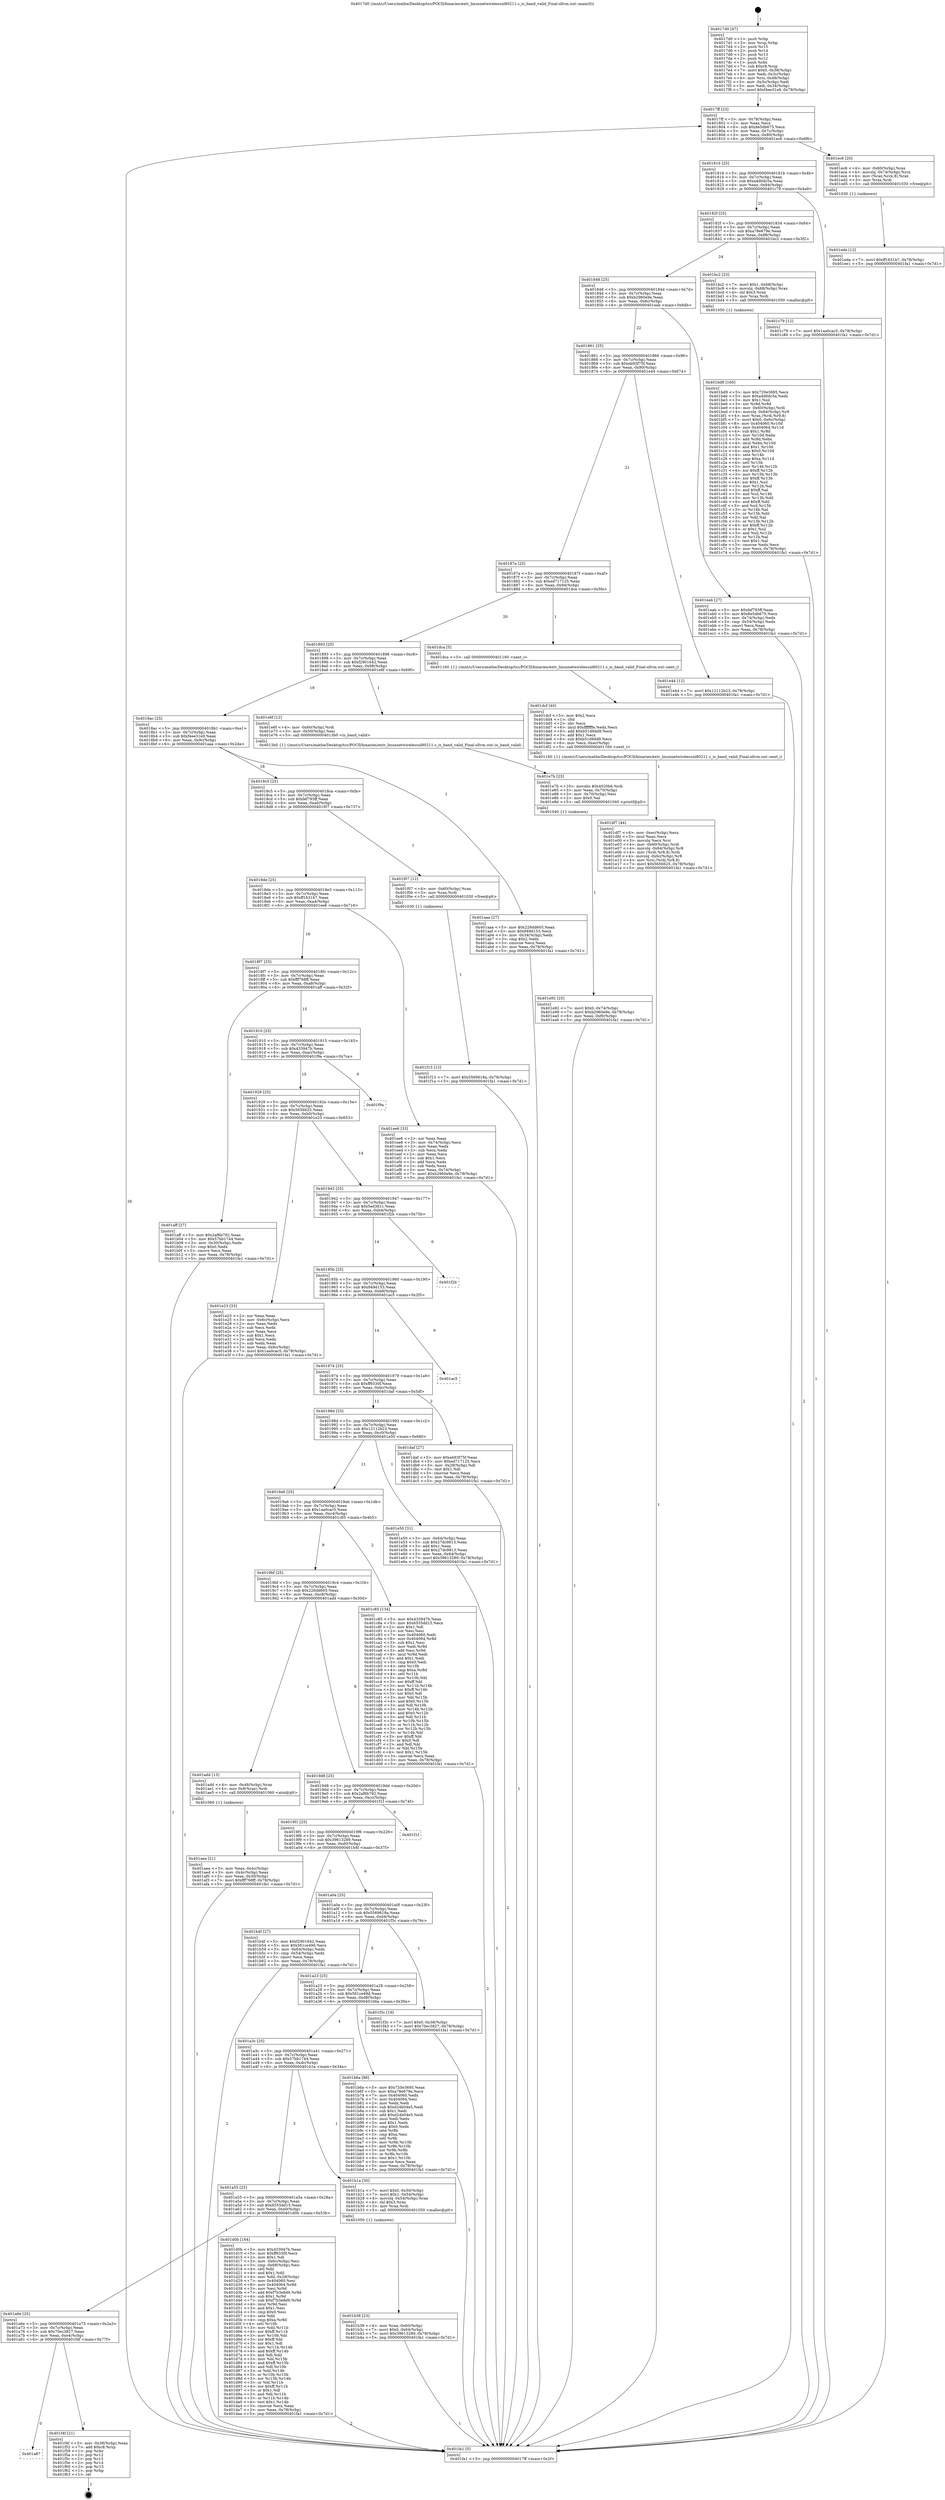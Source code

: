 digraph "0x4017d0" {
  label = "0x4017d0 (/mnt/c/Users/mathe/Desktop/tcc/POCII/binaries/extr_linuxnetwirelessnl80211.c_is_band_valid_Final-ollvm.out::main(0))"
  labelloc = "t"
  node[shape=record]

  Entry [label="",width=0.3,height=0.3,shape=circle,fillcolor=black,style=filled]
  "0x4017ff" [label="{
     0x4017ff [23]\l
     | [instrs]\l
     &nbsp;&nbsp;0x4017ff \<+3\>: mov -0x78(%rbp),%eax\l
     &nbsp;&nbsp;0x401802 \<+2\>: mov %eax,%ecx\l
     &nbsp;&nbsp;0x401804 \<+6\>: sub $0x8e5db675,%ecx\l
     &nbsp;&nbsp;0x40180a \<+3\>: mov %eax,-0x7c(%rbp)\l
     &nbsp;&nbsp;0x40180d \<+3\>: mov %ecx,-0x80(%rbp)\l
     &nbsp;&nbsp;0x401810 \<+6\>: je 0000000000401ec6 \<main+0x6f6\>\l
  }"]
  "0x401ec6" [label="{
     0x401ec6 [20]\l
     | [instrs]\l
     &nbsp;&nbsp;0x401ec6 \<+4\>: mov -0x60(%rbp),%rax\l
     &nbsp;&nbsp;0x401eca \<+4\>: movslq -0x74(%rbp),%rcx\l
     &nbsp;&nbsp;0x401ece \<+4\>: mov (%rax,%rcx,8),%rax\l
     &nbsp;&nbsp;0x401ed2 \<+3\>: mov %rax,%rdi\l
     &nbsp;&nbsp;0x401ed5 \<+5\>: call 0000000000401030 \<free@plt\>\l
     | [calls]\l
     &nbsp;&nbsp;0x401030 \{1\} (unknown)\l
  }"]
  "0x401816" [label="{
     0x401816 [25]\l
     | [instrs]\l
     &nbsp;&nbsp;0x401816 \<+5\>: jmp 000000000040181b \<main+0x4b\>\l
     &nbsp;&nbsp;0x40181b \<+3\>: mov -0x7c(%rbp),%eax\l
     &nbsp;&nbsp;0x40181e \<+5\>: sub $0xa4d0dc5a,%eax\l
     &nbsp;&nbsp;0x401823 \<+6\>: mov %eax,-0x84(%rbp)\l
     &nbsp;&nbsp;0x401829 \<+6\>: je 0000000000401c79 \<main+0x4a9\>\l
  }"]
  Exit [label="",width=0.3,height=0.3,shape=circle,fillcolor=black,style=filled,peripheries=2]
  "0x401c79" [label="{
     0x401c79 [12]\l
     | [instrs]\l
     &nbsp;&nbsp;0x401c79 \<+7\>: movl $0x1aa0cac5,-0x78(%rbp)\l
     &nbsp;&nbsp;0x401c80 \<+5\>: jmp 0000000000401fa1 \<main+0x7d1\>\l
  }"]
  "0x40182f" [label="{
     0x40182f [25]\l
     | [instrs]\l
     &nbsp;&nbsp;0x40182f \<+5\>: jmp 0000000000401834 \<main+0x64\>\l
     &nbsp;&nbsp;0x401834 \<+3\>: mov -0x7c(%rbp),%eax\l
     &nbsp;&nbsp;0x401837 \<+5\>: sub $0xa78e679e,%eax\l
     &nbsp;&nbsp;0x40183c \<+6\>: mov %eax,-0x88(%rbp)\l
     &nbsp;&nbsp;0x401842 \<+6\>: je 0000000000401bc2 \<main+0x3f2\>\l
  }"]
  "0x401a87" [label="{
     0x401a87\l
  }", style=dashed]
  "0x401bc2" [label="{
     0x401bc2 [23]\l
     | [instrs]\l
     &nbsp;&nbsp;0x401bc2 \<+7\>: movl $0x1,-0x68(%rbp)\l
     &nbsp;&nbsp;0x401bc9 \<+4\>: movslq -0x68(%rbp),%rax\l
     &nbsp;&nbsp;0x401bcd \<+4\>: shl $0x3,%rax\l
     &nbsp;&nbsp;0x401bd1 \<+3\>: mov %rax,%rdi\l
     &nbsp;&nbsp;0x401bd4 \<+5\>: call 0000000000401050 \<malloc@plt\>\l
     | [calls]\l
     &nbsp;&nbsp;0x401050 \{1\} (unknown)\l
  }"]
  "0x401848" [label="{
     0x401848 [25]\l
     | [instrs]\l
     &nbsp;&nbsp;0x401848 \<+5\>: jmp 000000000040184d \<main+0x7d\>\l
     &nbsp;&nbsp;0x40184d \<+3\>: mov -0x7c(%rbp),%eax\l
     &nbsp;&nbsp;0x401850 \<+5\>: sub $0xb2960e9e,%eax\l
     &nbsp;&nbsp;0x401855 \<+6\>: mov %eax,-0x8c(%rbp)\l
     &nbsp;&nbsp;0x40185b \<+6\>: je 0000000000401eab \<main+0x6db\>\l
  }"]
  "0x401f4f" [label="{
     0x401f4f [21]\l
     | [instrs]\l
     &nbsp;&nbsp;0x401f4f \<+3\>: mov -0x38(%rbp),%eax\l
     &nbsp;&nbsp;0x401f52 \<+7\>: add $0xc8,%rsp\l
     &nbsp;&nbsp;0x401f59 \<+1\>: pop %rbx\l
     &nbsp;&nbsp;0x401f5a \<+2\>: pop %r12\l
     &nbsp;&nbsp;0x401f5c \<+2\>: pop %r13\l
     &nbsp;&nbsp;0x401f5e \<+2\>: pop %r14\l
     &nbsp;&nbsp;0x401f60 \<+2\>: pop %r15\l
     &nbsp;&nbsp;0x401f62 \<+1\>: pop %rbp\l
     &nbsp;&nbsp;0x401f63 \<+1\>: ret\l
  }"]
  "0x401eab" [label="{
     0x401eab [27]\l
     | [instrs]\l
     &nbsp;&nbsp;0x401eab \<+5\>: mov $0xfef793ff,%eax\l
     &nbsp;&nbsp;0x401eb0 \<+5\>: mov $0x8e5db675,%ecx\l
     &nbsp;&nbsp;0x401eb5 \<+3\>: mov -0x74(%rbp),%edx\l
     &nbsp;&nbsp;0x401eb8 \<+3\>: cmp -0x54(%rbp),%edx\l
     &nbsp;&nbsp;0x401ebb \<+3\>: cmovl %ecx,%eax\l
     &nbsp;&nbsp;0x401ebe \<+3\>: mov %eax,-0x78(%rbp)\l
     &nbsp;&nbsp;0x401ec1 \<+5\>: jmp 0000000000401fa1 \<main+0x7d1\>\l
  }"]
  "0x401861" [label="{
     0x401861 [25]\l
     | [instrs]\l
     &nbsp;&nbsp;0x401861 \<+5\>: jmp 0000000000401866 \<main+0x96\>\l
     &nbsp;&nbsp;0x401866 \<+3\>: mov -0x7c(%rbp),%eax\l
     &nbsp;&nbsp;0x401869 \<+5\>: sub $0xeb93f75f,%eax\l
     &nbsp;&nbsp;0x40186e \<+6\>: mov %eax,-0x90(%rbp)\l
     &nbsp;&nbsp;0x401874 \<+6\>: je 0000000000401e44 \<main+0x674\>\l
  }"]
  "0x401f13" [label="{
     0x401f13 [12]\l
     | [instrs]\l
     &nbsp;&nbsp;0x401f13 \<+7\>: movl $0x5569818a,-0x78(%rbp)\l
     &nbsp;&nbsp;0x401f1a \<+5\>: jmp 0000000000401fa1 \<main+0x7d1\>\l
  }"]
  "0x401e44" [label="{
     0x401e44 [12]\l
     | [instrs]\l
     &nbsp;&nbsp;0x401e44 \<+7\>: movl $0x12112b23,-0x78(%rbp)\l
     &nbsp;&nbsp;0x401e4b \<+5\>: jmp 0000000000401fa1 \<main+0x7d1\>\l
  }"]
  "0x40187a" [label="{
     0x40187a [25]\l
     | [instrs]\l
     &nbsp;&nbsp;0x40187a \<+5\>: jmp 000000000040187f \<main+0xaf\>\l
     &nbsp;&nbsp;0x40187f \<+3\>: mov -0x7c(%rbp),%eax\l
     &nbsp;&nbsp;0x401882 \<+5\>: sub $0xed717125,%eax\l
     &nbsp;&nbsp;0x401887 \<+6\>: mov %eax,-0x94(%rbp)\l
     &nbsp;&nbsp;0x40188d \<+6\>: je 0000000000401dca \<main+0x5fa\>\l
  }"]
  "0x401eda" [label="{
     0x401eda [12]\l
     | [instrs]\l
     &nbsp;&nbsp;0x401eda \<+7\>: movl $0xff1631b7,-0x78(%rbp)\l
     &nbsp;&nbsp;0x401ee1 \<+5\>: jmp 0000000000401fa1 \<main+0x7d1\>\l
  }"]
  "0x401dca" [label="{
     0x401dca [5]\l
     | [instrs]\l
     &nbsp;&nbsp;0x401dca \<+5\>: call 0000000000401160 \<next_i\>\l
     | [calls]\l
     &nbsp;&nbsp;0x401160 \{1\} (/mnt/c/Users/mathe/Desktop/tcc/POCII/binaries/extr_linuxnetwirelessnl80211.c_is_band_valid_Final-ollvm.out::next_i)\l
  }"]
  "0x401893" [label="{
     0x401893 [25]\l
     | [instrs]\l
     &nbsp;&nbsp;0x401893 \<+5\>: jmp 0000000000401898 \<main+0xc8\>\l
     &nbsp;&nbsp;0x401898 \<+3\>: mov -0x7c(%rbp),%eax\l
     &nbsp;&nbsp;0x40189b \<+5\>: sub $0xf2901642,%eax\l
     &nbsp;&nbsp;0x4018a0 \<+6\>: mov %eax,-0x98(%rbp)\l
     &nbsp;&nbsp;0x4018a6 \<+6\>: je 0000000000401e6f \<main+0x69f\>\l
  }"]
  "0x401e92" [label="{
     0x401e92 [25]\l
     | [instrs]\l
     &nbsp;&nbsp;0x401e92 \<+7\>: movl $0x0,-0x74(%rbp)\l
     &nbsp;&nbsp;0x401e99 \<+7\>: movl $0xb2960e9e,-0x78(%rbp)\l
     &nbsp;&nbsp;0x401ea0 \<+6\>: mov %eax,-0xf0(%rbp)\l
     &nbsp;&nbsp;0x401ea6 \<+5\>: jmp 0000000000401fa1 \<main+0x7d1\>\l
  }"]
  "0x401e6f" [label="{
     0x401e6f [12]\l
     | [instrs]\l
     &nbsp;&nbsp;0x401e6f \<+4\>: mov -0x60(%rbp),%rdi\l
     &nbsp;&nbsp;0x401e73 \<+3\>: mov -0x50(%rbp),%esi\l
     &nbsp;&nbsp;0x401e76 \<+5\>: call 00000000004013b0 \<is_band_valid\>\l
     | [calls]\l
     &nbsp;&nbsp;0x4013b0 \{1\} (/mnt/c/Users/mathe/Desktop/tcc/POCII/binaries/extr_linuxnetwirelessnl80211.c_is_band_valid_Final-ollvm.out::is_band_valid)\l
  }"]
  "0x4018ac" [label="{
     0x4018ac [25]\l
     | [instrs]\l
     &nbsp;&nbsp;0x4018ac \<+5\>: jmp 00000000004018b1 \<main+0xe1\>\l
     &nbsp;&nbsp;0x4018b1 \<+3\>: mov -0x7c(%rbp),%eax\l
     &nbsp;&nbsp;0x4018b4 \<+5\>: sub $0xf4ee31e9,%eax\l
     &nbsp;&nbsp;0x4018b9 \<+6\>: mov %eax,-0x9c(%rbp)\l
     &nbsp;&nbsp;0x4018bf \<+6\>: je 0000000000401aaa \<main+0x2da\>\l
  }"]
  "0x401e7b" [label="{
     0x401e7b [23]\l
     | [instrs]\l
     &nbsp;&nbsp;0x401e7b \<+10\>: movabs $0x4020b6,%rdi\l
     &nbsp;&nbsp;0x401e85 \<+3\>: mov %eax,-0x70(%rbp)\l
     &nbsp;&nbsp;0x401e88 \<+3\>: mov -0x70(%rbp),%esi\l
     &nbsp;&nbsp;0x401e8b \<+2\>: mov $0x0,%al\l
     &nbsp;&nbsp;0x401e8d \<+5\>: call 0000000000401040 \<printf@plt\>\l
     | [calls]\l
     &nbsp;&nbsp;0x401040 \{1\} (unknown)\l
  }"]
  "0x401aaa" [label="{
     0x401aaa [27]\l
     | [instrs]\l
     &nbsp;&nbsp;0x401aaa \<+5\>: mov $0x226dd605,%eax\l
     &nbsp;&nbsp;0x401aaf \<+5\>: mov $0x949d153,%ecx\l
     &nbsp;&nbsp;0x401ab4 \<+3\>: mov -0x34(%rbp),%edx\l
     &nbsp;&nbsp;0x401ab7 \<+3\>: cmp $0x2,%edx\l
     &nbsp;&nbsp;0x401aba \<+3\>: cmovne %ecx,%eax\l
     &nbsp;&nbsp;0x401abd \<+3\>: mov %eax,-0x78(%rbp)\l
     &nbsp;&nbsp;0x401ac0 \<+5\>: jmp 0000000000401fa1 \<main+0x7d1\>\l
  }"]
  "0x4018c5" [label="{
     0x4018c5 [25]\l
     | [instrs]\l
     &nbsp;&nbsp;0x4018c5 \<+5\>: jmp 00000000004018ca \<main+0xfa\>\l
     &nbsp;&nbsp;0x4018ca \<+3\>: mov -0x7c(%rbp),%eax\l
     &nbsp;&nbsp;0x4018cd \<+5\>: sub $0xfef793ff,%eax\l
     &nbsp;&nbsp;0x4018d2 \<+6\>: mov %eax,-0xa0(%rbp)\l
     &nbsp;&nbsp;0x4018d8 \<+6\>: je 0000000000401f07 \<main+0x737\>\l
  }"]
  "0x401fa1" [label="{
     0x401fa1 [5]\l
     | [instrs]\l
     &nbsp;&nbsp;0x401fa1 \<+5\>: jmp 00000000004017ff \<main+0x2f\>\l
  }"]
  "0x4017d0" [label="{
     0x4017d0 [47]\l
     | [instrs]\l
     &nbsp;&nbsp;0x4017d0 \<+1\>: push %rbp\l
     &nbsp;&nbsp;0x4017d1 \<+3\>: mov %rsp,%rbp\l
     &nbsp;&nbsp;0x4017d4 \<+2\>: push %r15\l
     &nbsp;&nbsp;0x4017d6 \<+2\>: push %r14\l
     &nbsp;&nbsp;0x4017d8 \<+2\>: push %r13\l
     &nbsp;&nbsp;0x4017da \<+2\>: push %r12\l
     &nbsp;&nbsp;0x4017dc \<+1\>: push %rbx\l
     &nbsp;&nbsp;0x4017dd \<+7\>: sub $0xc8,%rsp\l
     &nbsp;&nbsp;0x4017e4 \<+7\>: movl $0x0,-0x38(%rbp)\l
     &nbsp;&nbsp;0x4017eb \<+3\>: mov %edi,-0x3c(%rbp)\l
     &nbsp;&nbsp;0x4017ee \<+4\>: mov %rsi,-0x48(%rbp)\l
     &nbsp;&nbsp;0x4017f2 \<+3\>: mov -0x3c(%rbp),%edi\l
     &nbsp;&nbsp;0x4017f5 \<+3\>: mov %edi,-0x34(%rbp)\l
     &nbsp;&nbsp;0x4017f8 \<+7\>: movl $0xf4ee31e9,-0x78(%rbp)\l
  }"]
  "0x401df7" [label="{
     0x401df7 [44]\l
     | [instrs]\l
     &nbsp;&nbsp;0x401df7 \<+6\>: mov -0xec(%rbp),%ecx\l
     &nbsp;&nbsp;0x401dfd \<+3\>: imul %eax,%ecx\l
     &nbsp;&nbsp;0x401e00 \<+3\>: movslq %ecx,%rsi\l
     &nbsp;&nbsp;0x401e03 \<+4\>: mov -0x60(%rbp),%rdi\l
     &nbsp;&nbsp;0x401e07 \<+4\>: movslq -0x64(%rbp),%r8\l
     &nbsp;&nbsp;0x401e0b \<+4\>: mov (%rdi,%r8,8),%rdi\l
     &nbsp;&nbsp;0x401e0f \<+4\>: movslq -0x6c(%rbp),%r8\l
     &nbsp;&nbsp;0x401e13 \<+4\>: mov %rsi,(%rdi,%r8,8)\l
     &nbsp;&nbsp;0x401e17 \<+7\>: movl $0x5656625,-0x78(%rbp)\l
     &nbsp;&nbsp;0x401e1e \<+5\>: jmp 0000000000401fa1 \<main+0x7d1\>\l
  }"]
  "0x401f07" [label="{
     0x401f07 [12]\l
     | [instrs]\l
     &nbsp;&nbsp;0x401f07 \<+4\>: mov -0x60(%rbp),%rax\l
     &nbsp;&nbsp;0x401f0b \<+3\>: mov %rax,%rdi\l
     &nbsp;&nbsp;0x401f0e \<+5\>: call 0000000000401030 \<free@plt\>\l
     | [calls]\l
     &nbsp;&nbsp;0x401030 \{1\} (unknown)\l
  }"]
  "0x4018de" [label="{
     0x4018de [25]\l
     | [instrs]\l
     &nbsp;&nbsp;0x4018de \<+5\>: jmp 00000000004018e3 \<main+0x113\>\l
     &nbsp;&nbsp;0x4018e3 \<+3\>: mov -0x7c(%rbp),%eax\l
     &nbsp;&nbsp;0x4018e6 \<+5\>: sub $0xff1631b7,%eax\l
     &nbsp;&nbsp;0x4018eb \<+6\>: mov %eax,-0xa4(%rbp)\l
     &nbsp;&nbsp;0x4018f1 \<+6\>: je 0000000000401ee6 \<main+0x716\>\l
  }"]
  "0x401dcf" [label="{
     0x401dcf [40]\l
     | [instrs]\l
     &nbsp;&nbsp;0x401dcf \<+5\>: mov $0x2,%ecx\l
     &nbsp;&nbsp;0x401dd4 \<+1\>: cltd\l
     &nbsp;&nbsp;0x401dd5 \<+2\>: idiv %ecx\l
     &nbsp;&nbsp;0x401dd7 \<+6\>: imul $0xfffffffe,%edx,%ecx\l
     &nbsp;&nbsp;0x401ddd \<+6\>: add $0xb51d9dd9,%ecx\l
     &nbsp;&nbsp;0x401de3 \<+3\>: add $0x1,%ecx\l
     &nbsp;&nbsp;0x401de6 \<+6\>: sub $0xb51d9dd9,%ecx\l
     &nbsp;&nbsp;0x401dec \<+6\>: mov %ecx,-0xec(%rbp)\l
     &nbsp;&nbsp;0x401df2 \<+5\>: call 0000000000401160 \<next_i\>\l
     | [calls]\l
     &nbsp;&nbsp;0x401160 \{1\} (/mnt/c/Users/mathe/Desktop/tcc/POCII/binaries/extr_linuxnetwirelessnl80211.c_is_band_valid_Final-ollvm.out::next_i)\l
  }"]
  "0x401ee6" [label="{
     0x401ee6 [33]\l
     | [instrs]\l
     &nbsp;&nbsp;0x401ee6 \<+2\>: xor %eax,%eax\l
     &nbsp;&nbsp;0x401ee8 \<+3\>: mov -0x74(%rbp),%ecx\l
     &nbsp;&nbsp;0x401eeb \<+2\>: mov %eax,%edx\l
     &nbsp;&nbsp;0x401eed \<+2\>: sub %ecx,%edx\l
     &nbsp;&nbsp;0x401eef \<+2\>: mov %eax,%ecx\l
     &nbsp;&nbsp;0x401ef1 \<+3\>: sub $0x1,%ecx\l
     &nbsp;&nbsp;0x401ef4 \<+2\>: add %ecx,%edx\l
     &nbsp;&nbsp;0x401ef6 \<+2\>: sub %edx,%eax\l
     &nbsp;&nbsp;0x401ef8 \<+3\>: mov %eax,-0x74(%rbp)\l
     &nbsp;&nbsp;0x401efb \<+7\>: movl $0xb2960e9e,-0x78(%rbp)\l
     &nbsp;&nbsp;0x401f02 \<+5\>: jmp 0000000000401fa1 \<main+0x7d1\>\l
  }"]
  "0x4018f7" [label="{
     0x4018f7 [25]\l
     | [instrs]\l
     &nbsp;&nbsp;0x4018f7 \<+5\>: jmp 00000000004018fc \<main+0x12c\>\l
     &nbsp;&nbsp;0x4018fc \<+3\>: mov -0x7c(%rbp),%eax\l
     &nbsp;&nbsp;0x4018ff \<+5\>: sub $0xfff768ff,%eax\l
     &nbsp;&nbsp;0x401904 \<+6\>: mov %eax,-0xa8(%rbp)\l
     &nbsp;&nbsp;0x40190a \<+6\>: je 0000000000401aff \<main+0x32f\>\l
  }"]
  "0x401a6e" [label="{
     0x401a6e [25]\l
     | [instrs]\l
     &nbsp;&nbsp;0x401a6e \<+5\>: jmp 0000000000401a73 \<main+0x2a3\>\l
     &nbsp;&nbsp;0x401a73 \<+3\>: mov -0x7c(%rbp),%eax\l
     &nbsp;&nbsp;0x401a76 \<+5\>: sub $0x70ec3827,%eax\l
     &nbsp;&nbsp;0x401a7b \<+6\>: mov %eax,-0xe4(%rbp)\l
     &nbsp;&nbsp;0x401a81 \<+6\>: je 0000000000401f4f \<main+0x77f\>\l
  }"]
  "0x401aff" [label="{
     0x401aff [27]\l
     | [instrs]\l
     &nbsp;&nbsp;0x401aff \<+5\>: mov $0x2af6b792,%eax\l
     &nbsp;&nbsp;0x401b04 \<+5\>: mov $0x57bb1744,%ecx\l
     &nbsp;&nbsp;0x401b09 \<+3\>: mov -0x30(%rbp),%edx\l
     &nbsp;&nbsp;0x401b0c \<+3\>: cmp $0x0,%edx\l
     &nbsp;&nbsp;0x401b0f \<+3\>: cmove %ecx,%eax\l
     &nbsp;&nbsp;0x401b12 \<+3\>: mov %eax,-0x78(%rbp)\l
     &nbsp;&nbsp;0x401b15 \<+5\>: jmp 0000000000401fa1 \<main+0x7d1\>\l
  }"]
  "0x401910" [label="{
     0x401910 [25]\l
     | [instrs]\l
     &nbsp;&nbsp;0x401910 \<+5\>: jmp 0000000000401915 \<main+0x145\>\l
     &nbsp;&nbsp;0x401915 \<+3\>: mov -0x7c(%rbp),%eax\l
     &nbsp;&nbsp;0x401918 \<+5\>: sub $0x433947b,%eax\l
     &nbsp;&nbsp;0x40191d \<+6\>: mov %eax,-0xac(%rbp)\l
     &nbsp;&nbsp;0x401923 \<+6\>: je 0000000000401f9a \<main+0x7ca\>\l
  }"]
  "0x401d0b" [label="{
     0x401d0b [164]\l
     | [instrs]\l
     &nbsp;&nbsp;0x401d0b \<+5\>: mov $0x433947b,%eax\l
     &nbsp;&nbsp;0x401d10 \<+5\>: mov $0xff9330f,%ecx\l
     &nbsp;&nbsp;0x401d15 \<+2\>: mov $0x1,%dl\l
     &nbsp;&nbsp;0x401d17 \<+3\>: mov -0x6c(%rbp),%esi\l
     &nbsp;&nbsp;0x401d1a \<+3\>: cmp -0x68(%rbp),%esi\l
     &nbsp;&nbsp;0x401d1d \<+4\>: setl %dil\l
     &nbsp;&nbsp;0x401d21 \<+4\>: and $0x1,%dil\l
     &nbsp;&nbsp;0x401d25 \<+4\>: mov %dil,-0x29(%rbp)\l
     &nbsp;&nbsp;0x401d29 \<+7\>: mov 0x404060,%esi\l
     &nbsp;&nbsp;0x401d30 \<+8\>: mov 0x404064,%r8d\l
     &nbsp;&nbsp;0x401d38 \<+3\>: mov %esi,%r9d\l
     &nbsp;&nbsp;0x401d3b \<+7\>: add $0xf7b3e8d9,%r9d\l
     &nbsp;&nbsp;0x401d42 \<+4\>: sub $0x1,%r9d\l
     &nbsp;&nbsp;0x401d46 \<+7\>: sub $0xf7b3e8d9,%r9d\l
     &nbsp;&nbsp;0x401d4d \<+4\>: imul %r9d,%esi\l
     &nbsp;&nbsp;0x401d51 \<+3\>: and $0x1,%esi\l
     &nbsp;&nbsp;0x401d54 \<+3\>: cmp $0x0,%esi\l
     &nbsp;&nbsp;0x401d57 \<+4\>: sete %dil\l
     &nbsp;&nbsp;0x401d5b \<+4\>: cmp $0xa,%r8d\l
     &nbsp;&nbsp;0x401d5f \<+4\>: setl %r10b\l
     &nbsp;&nbsp;0x401d63 \<+3\>: mov %dil,%r11b\l
     &nbsp;&nbsp;0x401d66 \<+4\>: xor $0xff,%r11b\l
     &nbsp;&nbsp;0x401d6a \<+3\>: mov %r10b,%bl\l
     &nbsp;&nbsp;0x401d6d \<+3\>: xor $0xff,%bl\l
     &nbsp;&nbsp;0x401d70 \<+3\>: xor $0x1,%dl\l
     &nbsp;&nbsp;0x401d73 \<+3\>: mov %r11b,%r14b\l
     &nbsp;&nbsp;0x401d76 \<+4\>: and $0xff,%r14b\l
     &nbsp;&nbsp;0x401d7a \<+3\>: and %dl,%dil\l
     &nbsp;&nbsp;0x401d7d \<+3\>: mov %bl,%r15b\l
     &nbsp;&nbsp;0x401d80 \<+4\>: and $0xff,%r15b\l
     &nbsp;&nbsp;0x401d84 \<+3\>: and %dl,%r10b\l
     &nbsp;&nbsp;0x401d87 \<+3\>: or %dil,%r14b\l
     &nbsp;&nbsp;0x401d8a \<+3\>: or %r10b,%r15b\l
     &nbsp;&nbsp;0x401d8d \<+3\>: xor %r15b,%r14b\l
     &nbsp;&nbsp;0x401d90 \<+3\>: or %bl,%r11b\l
     &nbsp;&nbsp;0x401d93 \<+4\>: xor $0xff,%r11b\l
     &nbsp;&nbsp;0x401d97 \<+3\>: or $0x1,%dl\l
     &nbsp;&nbsp;0x401d9a \<+3\>: and %dl,%r11b\l
     &nbsp;&nbsp;0x401d9d \<+3\>: or %r11b,%r14b\l
     &nbsp;&nbsp;0x401da0 \<+4\>: test $0x1,%r14b\l
     &nbsp;&nbsp;0x401da4 \<+3\>: cmovne %ecx,%eax\l
     &nbsp;&nbsp;0x401da7 \<+3\>: mov %eax,-0x78(%rbp)\l
     &nbsp;&nbsp;0x401daa \<+5\>: jmp 0000000000401fa1 \<main+0x7d1\>\l
  }"]
  "0x401f9a" [label="{
     0x401f9a\l
  }", style=dashed]
  "0x401929" [label="{
     0x401929 [25]\l
     | [instrs]\l
     &nbsp;&nbsp;0x401929 \<+5\>: jmp 000000000040192e \<main+0x15e\>\l
     &nbsp;&nbsp;0x40192e \<+3\>: mov -0x7c(%rbp),%eax\l
     &nbsp;&nbsp;0x401931 \<+5\>: sub $0x5656625,%eax\l
     &nbsp;&nbsp;0x401936 \<+6\>: mov %eax,-0xb0(%rbp)\l
     &nbsp;&nbsp;0x40193c \<+6\>: je 0000000000401e23 \<main+0x653\>\l
  }"]
  "0x401bd9" [label="{
     0x401bd9 [160]\l
     | [instrs]\l
     &nbsp;&nbsp;0x401bd9 \<+5\>: mov $0x720e3695,%ecx\l
     &nbsp;&nbsp;0x401bde \<+5\>: mov $0xa4d0dc5a,%edx\l
     &nbsp;&nbsp;0x401be3 \<+3\>: mov $0x1,%sil\l
     &nbsp;&nbsp;0x401be6 \<+3\>: xor %r8d,%r8d\l
     &nbsp;&nbsp;0x401be9 \<+4\>: mov -0x60(%rbp),%rdi\l
     &nbsp;&nbsp;0x401bed \<+4\>: movslq -0x64(%rbp),%r9\l
     &nbsp;&nbsp;0x401bf1 \<+4\>: mov %rax,(%rdi,%r9,8)\l
     &nbsp;&nbsp;0x401bf5 \<+7\>: movl $0x0,-0x6c(%rbp)\l
     &nbsp;&nbsp;0x401bfc \<+8\>: mov 0x404060,%r10d\l
     &nbsp;&nbsp;0x401c04 \<+8\>: mov 0x404064,%r11d\l
     &nbsp;&nbsp;0x401c0c \<+4\>: sub $0x1,%r8d\l
     &nbsp;&nbsp;0x401c10 \<+3\>: mov %r10d,%ebx\l
     &nbsp;&nbsp;0x401c13 \<+3\>: add %r8d,%ebx\l
     &nbsp;&nbsp;0x401c16 \<+4\>: imul %ebx,%r10d\l
     &nbsp;&nbsp;0x401c1a \<+4\>: and $0x1,%r10d\l
     &nbsp;&nbsp;0x401c1e \<+4\>: cmp $0x0,%r10d\l
     &nbsp;&nbsp;0x401c22 \<+4\>: sete %r14b\l
     &nbsp;&nbsp;0x401c26 \<+4\>: cmp $0xa,%r11d\l
     &nbsp;&nbsp;0x401c2a \<+4\>: setl %r15b\l
     &nbsp;&nbsp;0x401c2e \<+3\>: mov %r14b,%r12b\l
     &nbsp;&nbsp;0x401c31 \<+4\>: xor $0xff,%r12b\l
     &nbsp;&nbsp;0x401c35 \<+3\>: mov %r15b,%r13b\l
     &nbsp;&nbsp;0x401c38 \<+4\>: xor $0xff,%r13b\l
     &nbsp;&nbsp;0x401c3c \<+4\>: xor $0x1,%sil\l
     &nbsp;&nbsp;0x401c40 \<+3\>: mov %r12b,%al\l
     &nbsp;&nbsp;0x401c43 \<+2\>: and $0xff,%al\l
     &nbsp;&nbsp;0x401c45 \<+3\>: and %sil,%r14b\l
     &nbsp;&nbsp;0x401c48 \<+3\>: mov %r13b,%dil\l
     &nbsp;&nbsp;0x401c4b \<+4\>: and $0xff,%dil\l
     &nbsp;&nbsp;0x401c4f \<+3\>: and %sil,%r15b\l
     &nbsp;&nbsp;0x401c52 \<+3\>: or %r14b,%al\l
     &nbsp;&nbsp;0x401c55 \<+3\>: or %r15b,%dil\l
     &nbsp;&nbsp;0x401c58 \<+3\>: xor %dil,%al\l
     &nbsp;&nbsp;0x401c5b \<+3\>: or %r13b,%r12b\l
     &nbsp;&nbsp;0x401c5e \<+4\>: xor $0xff,%r12b\l
     &nbsp;&nbsp;0x401c62 \<+4\>: or $0x1,%sil\l
     &nbsp;&nbsp;0x401c66 \<+3\>: and %sil,%r12b\l
     &nbsp;&nbsp;0x401c69 \<+3\>: or %r12b,%al\l
     &nbsp;&nbsp;0x401c6c \<+2\>: test $0x1,%al\l
     &nbsp;&nbsp;0x401c6e \<+3\>: cmovne %edx,%ecx\l
     &nbsp;&nbsp;0x401c71 \<+3\>: mov %ecx,-0x78(%rbp)\l
     &nbsp;&nbsp;0x401c74 \<+5\>: jmp 0000000000401fa1 \<main+0x7d1\>\l
  }"]
  "0x401e23" [label="{
     0x401e23 [33]\l
     | [instrs]\l
     &nbsp;&nbsp;0x401e23 \<+2\>: xor %eax,%eax\l
     &nbsp;&nbsp;0x401e25 \<+3\>: mov -0x6c(%rbp),%ecx\l
     &nbsp;&nbsp;0x401e28 \<+2\>: mov %eax,%edx\l
     &nbsp;&nbsp;0x401e2a \<+2\>: sub %ecx,%edx\l
     &nbsp;&nbsp;0x401e2c \<+2\>: mov %eax,%ecx\l
     &nbsp;&nbsp;0x401e2e \<+3\>: sub $0x1,%ecx\l
     &nbsp;&nbsp;0x401e31 \<+2\>: add %ecx,%edx\l
     &nbsp;&nbsp;0x401e33 \<+2\>: sub %edx,%eax\l
     &nbsp;&nbsp;0x401e35 \<+3\>: mov %eax,-0x6c(%rbp)\l
     &nbsp;&nbsp;0x401e38 \<+7\>: movl $0x1aa0cac5,-0x78(%rbp)\l
     &nbsp;&nbsp;0x401e3f \<+5\>: jmp 0000000000401fa1 \<main+0x7d1\>\l
  }"]
  "0x401942" [label="{
     0x401942 [25]\l
     | [instrs]\l
     &nbsp;&nbsp;0x401942 \<+5\>: jmp 0000000000401947 \<main+0x177\>\l
     &nbsp;&nbsp;0x401947 \<+3\>: mov -0x7c(%rbp),%eax\l
     &nbsp;&nbsp;0x40194a \<+5\>: sub $0x5ed381c,%eax\l
     &nbsp;&nbsp;0x40194f \<+6\>: mov %eax,-0xb4(%rbp)\l
     &nbsp;&nbsp;0x401955 \<+6\>: je 0000000000401f2b \<main+0x75b\>\l
  }"]
  "0x401b38" [label="{
     0x401b38 [23]\l
     | [instrs]\l
     &nbsp;&nbsp;0x401b38 \<+4\>: mov %rax,-0x60(%rbp)\l
     &nbsp;&nbsp;0x401b3c \<+7\>: movl $0x0,-0x64(%rbp)\l
     &nbsp;&nbsp;0x401b43 \<+7\>: movl $0x39613289,-0x78(%rbp)\l
     &nbsp;&nbsp;0x401b4a \<+5\>: jmp 0000000000401fa1 \<main+0x7d1\>\l
  }"]
  "0x401f2b" [label="{
     0x401f2b\l
  }", style=dashed]
  "0x40195b" [label="{
     0x40195b [25]\l
     | [instrs]\l
     &nbsp;&nbsp;0x40195b \<+5\>: jmp 0000000000401960 \<main+0x190\>\l
     &nbsp;&nbsp;0x401960 \<+3\>: mov -0x7c(%rbp),%eax\l
     &nbsp;&nbsp;0x401963 \<+5\>: sub $0x949d153,%eax\l
     &nbsp;&nbsp;0x401968 \<+6\>: mov %eax,-0xb8(%rbp)\l
     &nbsp;&nbsp;0x40196e \<+6\>: je 0000000000401ac5 \<main+0x2f5\>\l
  }"]
  "0x401a55" [label="{
     0x401a55 [25]\l
     | [instrs]\l
     &nbsp;&nbsp;0x401a55 \<+5\>: jmp 0000000000401a5a \<main+0x28a\>\l
     &nbsp;&nbsp;0x401a5a \<+3\>: mov -0x7c(%rbp),%eax\l
     &nbsp;&nbsp;0x401a5d \<+5\>: sub $0x6555dd15,%eax\l
     &nbsp;&nbsp;0x401a62 \<+6\>: mov %eax,-0xe0(%rbp)\l
     &nbsp;&nbsp;0x401a68 \<+6\>: je 0000000000401d0b \<main+0x53b\>\l
  }"]
  "0x401ac5" [label="{
     0x401ac5\l
  }", style=dashed]
  "0x401974" [label="{
     0x401974 [25]\l
     | [instrs]\l
     &nbsp;&nbsp;0x401974 \<+5\>: jmp 0000000000401979 \<main+0x1a9\>\l
     &nbsp;&nbsp;0x401979 \<+3\>: mov -0x7c(%rbp),%eax\l
     &nbsp;&nbsp;0x40197c \<+5\>: sub $0xff9330f,%eax\l
     &nbsp;&nbsp;0x401981 \<+6\>: mov %eax,-0xbc(%rbp)\l
     &nbsp;&nbsp;0x401987 \<+6\>: je 0000000000401daf \<main+0x5df\>\l
  }"]
  "0x401b1a" [label="{
     0x401b1a [30]\l
     | [instrs]\l
     &nbsp;&nbsp;0x401b1a \<+7\>: movl $0x0,-0x50(%rbp)\l
     &nbsp;&nbsp;0x401b21 \<+7\>: movl $0x1,-0x54(%rbp)\l
     &nbsp;&nbsp;0x401b28 \<+4\>: movslq -0x54(%rbp),%rax\l
     &nbsp;&nbsp;0x401b2c \<+4\>: shl $0x3,%rax\l
     &nbsp;&nbsp;0x401b30 \<+3\>: mov %rax,%rdi\l
     &nbsp;&nbsp;0x401b33 \<+5\>: call 0000000000401050 \<malloc@plt\>\l
     | [calls]\l
     &nbsp;&nbsp;0x401050 \{1\} (unknown)\l
  }"]
  "0x401daf" [label="{
     0x401daf [27]\l
     | [instrs]\l
     &nbsp;&nbsp;0x401daf \<+5\>: mov $0xeb93f75f,%eax\l
     &nbsp;&nbsp;0x401db4 \<+5\>: mov $0xed717125,%ecx\l
     &nbsp;&nbsp;0x401db9 \<+3\>: mov -0x29(%rbp),%dl\l
     &nbsp;&nbsp;0x401dbc \<+3\>: test $0x1,%dl\l
     &nbsp;&nbsp;0x401dbf \<+3\>: cmovne %ecx,%eax\l
     &nbsp;&nbsp;0x401dc2 \<+3\>: mov %eax,-0x78(%rbp)\l
     &nbsp;&nbsp;0x401dc5 \<+5\>: jmp 0000000000401fa1 \<main+0x7d1\>\l
  }"]
  "0x40198d" [label="{
     0x40198d [25]\l
     | [instrs]\l
     &nbsp;&nbsp;0x40198d \<+5\>: jmp 0000000000401992 \<main+0x1c2\>\l
     &nbsp;&nbsp;0x401992 \<+3\>: mov -0x7c(%rbp),%eax\l
     &nbsp;&nbsp;0x401995 \<+5\>: sub $0x12112b23,%eax\l
     &nbsp;&nbsp;0x40199a \<+6\>: mov %eax,-0xc0(%rbp)\l
     &nbsp;&nbsp;0x4019a0 \<+6\>: je 0000000000401e50 \<main+0x680\>\l
  }"]
  "0x401a3c" [label="{
     0x401a3c [25]\l
     | [instrs]\l
     &nbsp;&nbsp;0x401a3c \<+5\>: jmp 0000000000401a41 \<main+0x271\>\l
     &nbsp;&nbsp;0x401a41 \<+3\>: mov -0x7c(%rbp),%eax\l
     &nbsp;&nbsp;0x401a44 \<+5\>: sub $0x57bb1744,%eax\l
     &nbsp;&nbsp;0x401a49 \<+6\>: mov %eax,-0xdc(%rbp)\l
     &nbsp;&nbsp;0x401a4f \<+6\>: je 0000000000401b1a \<main+0x34a\>\l
  }"]
  "0x401e50" [label="{
     0x401e50 [31]\l
     | [instrs]\l
     &nbsp;&nbsp;0x401e50 \<+3\>: mov -0x64(%rbp),%eax\l
     &nbsp;&nbsp;0x401e53 \<+5\>: sub $0x27dc9813,%eax\l
     &nbsp;&nbsp;0x401e58 \<+3\>: add $0x1,%eax\l
     &nbsp;&nbsp;0x401e5b \<+5\>: add $0x27dc9813,%eax\l
     &nbsp;&nbsp;0x401e60 \<+3\>: mov %eax,-0x64(%rbp)\l
     &nbsp;&nbsp;0x401e63 \<+7\>: movl $0x39613289,-0x78(%rbp)\l
     &nbsp;&nbsp;0x401e6a \<+5\>: jmp 0000000000401fa1 \<main+0x7d1\>\l
  }"]
  "0x4019a6" [label="{
     0x4019a6 [25]\l
     | [instrs]\l
     &nbsp;&nbsp;0x4019a6 \<+5\>: jmp 00000000004019ab \<main+0x1db\>\l
     &nbsp;&nbsp;0x4019ab \<+3\>: mov -0x7c(%rbp),%eax\l
     &nbsp;&nbsp;0x4019ae \<+5\>: sub $0x1aa0cac5,%eax\l
     &nbsp;&nbsp;0x4019b3 \<+6\>: mov %eax,-0xc4(%rbp)\l
     &nbsp;&nbsp;0x4019b9 \<+6\>: je 0000000000401c85 \<main+0x4b5\>\l
  }"]
  "0x401b6a" [label="{
     0x401b6a [88]\l
     | [instrs]\l
     &nbsp;&nbsp;0x401b6a \<+5\>: mov $0x720e3695,%eax\l
     &nbsp;&nbsp;0x401b6f \<+5\>: mov $0xa78e679e,%ecx\l
     &nbsp;&nbsp;0x401b74 \<+7\>: mov 0x404060,%edx\l
     &nbsp;&nbsp;0x401b7b \<+7\>: mov 0x404064,%esi\l
     &nbsp;&nbsp;0x401b82 \<+2\>: mov %edx,%edi\l
     &nbsp;&nbsp;0x401b84 \<+6\>: sub $0xd24b04e5,%edi\l
     &nbsp;&nbsp;0x401b8a \<+3\>: sub $0x1,%edi\l
     &nbsp;&nbsp;0x401b8d \<+6\>: add $0xd24b04e5,%edi\l
     &nbsp;&nbsp;0x401b93 \<+3\>: imul %edi,%edx\l
     &nbsp;&nbsp;0x401b96 \<+3\>: and $0x1,%edx\l
     &nbsp;&nbsp;0x401b99 \<+3\>: cmp $0x0,%edx\l
     &nbsp;&nbsp;0x401b9c \<+4\>: sete %r8b\l
     &nbsp;&nbsp;0x401ba0 \<+3\>: cmp $0xa,%esi\l
     &nbsp;&nbsp;0x401ba3 \<+4\>: setl %r9b\l
     &nbsp;&nbsp;0x401ba7 \<+3\>: mov %r8b,%r10b\l
     &nbsp;&nbsp;0x401baa \<+3\>: and %r9b,%r10b\l
     &nbsp;&nbsp;0x401bad \<+3\>: xor %r9b,%r8b\l
     &nbsp;&nbsp;0x401bb0 \<+3\>: or %r8b,%r10b\l
     &nbsp;&nbsp;0x401bb3 \<+4\>: test $0x1,%r10b\l
     &nbsp;&nbsp;0x401bb7 \<+3\>: cmovne %ecx,%eax\l
     &nbsp;&nbsp;0x401bba \<+3\>: mov %eax,-0x78(%rbp)\l
     &nbsp;&nbsp;0x401bbd \<+5\>: jmp 0000000000401fa1 \<main+0x7d1\>\l
  }"]
  "0x401c85" [label="{
     0x401c85 [134]\l
     | [instrs]\l
     &nbsp;&nbsp;0x401c85 \<+5\>: mov $0x433947b,%eax\l
     &nbsp;&nbsp;0x401c8a \<+5\>: mov $0x6555dd15,%ecx\l
     &nbsp;&nbsp;0x401c8f \<+2\>: mov $0x1,%dl\l
     &nbsp;&nbsp;0x401c91 \<+2\>: xor %esi,%esi\l
     &nbsp;&nbsp;0x401c93 \<+7\>: mov 0x404060,%edi\l
     &nbsp;&nbsp;0x401c9a \<+8\>: mov 0x404064,%r8d\l
     &nbsp;&nbsp;0x401ca2 \<+3\>: sub $0x1,%esi\l
     &nbsp;&nbsp;0x401ca5 \<+3\>: mov %edi,%r9d\l
     &nbsp;&nbsp;0x401ca8 \<+3\>: add %esi,%r9d\l
     &nbsp;&nbsp;0x401cab \<+4\>: imul %r9d,%edi\l
     &nbsp;&nbsp;0x401caf \<+3\>: and $0x1,%edi\l
     &nbsp;&nbsp;0x401cb2 \<+3\>: cmp $0x0,%edi\l
     &nbsp;&nbsp;0x401cb5 \<+4\>: sete %r10b\l
     &nbsp;&nbsp;0x401cb9 \<+4\>: cmp $0xa,%r8d\l
     &nbsp;&nbsp;0x401cbd \<+4\>: setl %r11b\l
     &nbsp;&nbsp;0x401cc1 \<+3\>: mov %r10b,%bl\l
     &nbsp;&nbsp;0x401cc4 \<+3\>: xor $0xff,%bl\l
     &nbsp;&nbsp;0x401cc7 \<+3\>: mov %r11b,%r14b\l
     &nbsp;&nbsp;0x401cca \<+4\>: xor $0xff,%r14b\l
     &nbsp;&nbsp;0x401cce \<+3\>: xor $0x0,%dl\l
     &nbsp;&nbsp;0x401cd1 \<+3\>: mov %bl,%r15b\l
     &nbsp;&nbsp;0x401cd4 \<+4\>: and $0x0,%r15b\l
     &nbsp;&nbsp;0x401cd8 \<+3\>: and %dl,%r10b\l
     &nbsp;&nbsp;0x401cdb \<+3\>: mov %r14b,%r12b\l
     &nbsp;&nbsp;0x401cde \<+4\>: and $0x0,%r12b\l
     &nbsp;&nbsp;0x401ce2 \<+3\>: and %dl,%r11b\l
     &nbsp;&nbsp;0x401ce5 \<+3\>: or %r10b,%r15b\l
     &nbsp;&nbsp;0x401ce8 \<+3\>: or %r11b,%r12b\l
     &nbsp;&nbsp;0x401ceb \<+3\>: xor %r12b,%r15b\l
     &nbsp;&nbsp;0x401cee \<+3\>: or %r14b,%bl\l
     &nbsp;&nbsp;0x401cf1 \<+3\>: xor $0xff,%bl\l
     &nbsp;&nbsp;0x401cf4 \<+3\>: or $0x0,%dl\l
     &nbsp;&nbsp;0x401cf7 \<+2\>: and %dl,%bl\l
     &nbsp;&nbsp;0x401cf9 \<+3\>: or %bl,%r15b\l
     &nbsp;&nbsp;0x401cfc \<+4\>: test $0x1,%r15b\l
     &nbsp;&nbsp;0x401d00 \<+3\>: cmovne %ecx,%eax\l
     &nbsp;&nbsp;0x401d03 \<+3\>: mov %eax,-0x78(%rbp)\l
     &nbsp;&nbsp;0x401d06 \<+5\>: jmp 0000000000401fa1 \<main+0x7d1\>\l
  }"]
  "0x4019bf" [label="{
     0x4019bf [25]\l
     | [instrs]\l
     &nbsp;&nbsp;0x4019bf \<+5\>: jmp 00000000004019c4 \<main+0x1f4\>\l
     &nbsp;&nbsp;0x4019c4 \<+3\>: mov -0x7c(%rbp),%eax\l
     &nbsp;&nbsp;0x4019c7 \<+5\>: sub $0x226dd605,%eax\l
     &nbsp;&nbsp;0x4019cc \<+6\>: mov %eax,-0xc8(%rbp)\l
     &nbsp;&nbsp;0x4019d2 \<+6\>: je 0000000000401add \<main+0x30d\>\l
  }"]
  "0x401a23" [label="{
     0x401a23 [25]\l
     | [instrs]\l
     &nbsp;&nbsp;0x401a23 \<+5\>: jmp 0000000000401a28 \<main+0x258\>\l
     &nbsp;&nbsp;0x401a28 \<+3\>: mov -0x7c(%rbp),%eax\l
     &nbsp;&nbsp;0x401a2b \<+5\>: sub $0x561ce49d,%eax\l
     &nbsp;&nbsp;0x401a30 \<+6\>: mov %eax,-0xd8(%rbp)\l
     &nbsp;&nbsp;0x401a36 \<+6\>: je 0000000000401b6a \<main+0x39a\>\l
  }"]
  "0x401add" [label="{
     0x401add [13]\l
     | [instrs]\l
     &nbsp;&nbsp;0x401add \<+4\>: mov -0x48(%rbp),%rax\l
     &nbsp;&nbsp;0x401ae1 \<+4\>: mov 0x8(%rax),%rdi\l
     &nbsp;&nbsp;0x401ae5 \<+5\>: call 0000000000401060 \<atoi@plt\>\l
     | [calls]\l
     &nbsp;&nbsp;0x401060 \{1\} (unknown)\l
  }"]
  "0x4019d8" [label="{
     0x4019d8 [25]\l
     | [instrs]\l
     &nbsp;&nbsp;0x4019d8 \<+5\>: jmp 00000000004019dd \<main+0x20d\>\l
     &nbsp;&nbsp;0x4019dd \<+3\>: mov -0x7c(%rbp),%eax\l
     &nbsp;&nbsp;0x4019e0 \<+5\>: sub $0x2af6b792,%eax\l
     &nbsp;&nbsp;0x4019e5 \<+6\>: mov %eax,-0xcc(%rbp)\l
     &nbsp;&nbsp;0x4019eb \<+6\>: je 0000000000401f1f \<main+0x74f\>\l
  }"]
  "0x401aea" [label="{
     0x401aea [21]\l
     | [instrs]\l
     &nbsp;&nbsp;0x401aea \<+3\>: mov %eax,-0x4c(%rbp)\l
     &nbsp;&nbsp;0x401aed \<+3\>: mov -0x4c(%rbp),%eax\l
     &nbsp;&nbsp;0x401af0 \<+3\>: mov %eax,-0x30(%rbp)\l
     &nbsp;&nbsp;0x401af3 \<+7\>: movl $0xfff768ff,-0x78(%rbp)\l
     &nbsp;&nbsp;0x401afa \<+5\>: jmp 0000000000401fa1 \<main+0x7d1\>\l
  }"]
  "0x401f3c" [label="{
     0x401f3c [19]\l
     | [instrs]\l
     &nbsp;&nbsp;0x401f3c \<+7\>: movl $0x0,-0x38(%rbp)\l
     &nbsp;&nbsp;0x401f43 \<+7\>: movl $0x70ec3827,-0x78(%rbp)\l
     &nbsp;&nbsp;0x401f4a \<+5\>: jmp 0000000000401fa1 \<main+0x7d1\>\l
  }"]
  "0x401f1f" [label="{
     0x401f1f\l
  }", style=dashed]
  "0x4019f1" [label="{
     0x4019f1 [25]\l
     | [instrs]\l
     &nbsp;&nbsp;0x4019f1 \<+5\>: jmp 00000000004019f6 \<main+0x226\>\l
     &nbsp;&nbsp;0x4019f6 \<+3\>: mov -0x7c(%rbp),%eax\l
     &nbsp;&nbsp;0x4019f9 \<+5\>: sub $0x39613289,%eax\l
     &nbsp;&nbsp;0x4019fe \<+6\>: mov %eax,-0xd0(%rbp)\l
     &nbsp;&nbsp;0x401a04 \<+6\>: je 0000000000401b4f \<main+0x37f\>\l
  }"]
  "0x401a0a" [label="{
     0x401a0a [25]\l
     | [instrs]\l
     &nbsp;&nbsp;0x401a0a \<+5\>: jmp 0000000000401a0f \<main+0x23f\>\l
     &nbsp;&nbsp;0x401a0f \<+3\>: mov -0x7c(%rbp),%eax\l
     &nbsp;&nbsp;0x401a12 \<+5\>: sub $0x5569818a,%eax\l
     &nbsp;&nbsp;0x401a17 \<+6\>: mov %eax,-0xd4(%rbp)\l
     &nbsp;&nbsp;0x401a1d \<+6\>: je 0000000000401f3c \<main+0x76c\>\l
  }"]
  "0x401b4f" [label="{
     0x401b4f [27]\l
     | [instrs]\l
     &nbsp;&nbsp;0x401b4f \<+5\>: mov $0xf2901642,%eax\l
     &nbsp;&nbsp;0x401b54 \<+5\>: mov $0x561ce49d,%ecx\l
     &nbsp;&nbsp;0x401b59 \<+3\>: mov -0x64(%rbp),%edx\l
     &nbsp;&nbsp;0x401b5c \<+3\>: cmp -0x54(%rbp),%edx\l
     &nbsp;&nbsp;0x401b5f \<+3\>: cmovl %ecx,%eax\l
     &nbsp;&nbsp;0x401b62 \<+3\>: mov %eax,-0x78(%rbp)\l
     &nbsp;&nbsp;0x401b65 \<+5\>: jmp 0000000000401fa1 \<main+0x7d1\>\l
  }"]
  Entry -> "0x4017d0" [label=" 1"]
  "0x4017ff" -> "0x401ec6" [label=" 1"]
  "0x4017ff" -> "0x401816" [label=" 26"]
  "0x401f4f" -> Exit [label=" 1"]
  "0x401816" -> "0x401c79" [label=" 1"]
  "0x401816" -> "0x40182f" [label=" 25"]
  "0x401a6e" -> "0x401a87" [label=" 0"]
  "0x40182f" -> "0x401bc2" [label=" 1"]
  "0x40182f" -> "0x401848" [label=" 24"]
  "0x401a6e" -> "0x401f4f" [label=" 1"]
  "0x401848" -> "0x401eab" [label=" 2"]
  "0x401848" -> "0x401861" [label=" 22"]
  "0x401f3c" -> "0x401fa1" [label=" 1"]
  "0x401861" -> "0x401e44" [label=" 1"]
  "0x401861" -> "0x40187a" [label=" 21"]
  "0x401f13" -> "0x401fa1" [label=" 1"]
  "0x40187a" -> "0x401dca" [label=" 1"]
  "0x40187a" -> "0x401893" [label=" 20"]
  "0x401f07" -> "0x401f13" [label=" 1"]
  "0x401893" -> "0x401e6f" [label=" 1"]
  "0x401893" -> "0x4018ac" [label=" 19"]
  "0x401ee6" -> "0x401fa1" [label=" 1"]
  "0x4018ac" -> "0x401aaa" [label=" 1"]
  "0x4018ac" -> "0x4018c5" [label=" 18"]
  "0x401aaa" -> "0x401fa1" [label=" 1"]
  "0x4017d0" -> "0x4017ff" [label=" 1"]
  "0x401fa1" -> "0x4017ff" [label=" 26"]
  "0x401eda" -> "0x401fa1" [label=" 1"]
  "0x4018c5" -> "0x401f07" [label=" 1"]
  "0x4018c5" -> "0x4018de" [label=" 17"]
  "0x401ec6" -> "0x401eda" [label=" 1"]
  "0x4018de" -> "0x401ee6" [label=" 1"]
  "0x4018de" -> "0x4018f7" [label=" 16"]
  "0x401eab" -> "0x401fa1" [label=" 2"]
  "0x4018f7" -> "0x401aff" [label=" 1"]
  "0x4018f7" -> "0x401910" [label=" 15"]
  "0x401e92" -> "0x401fa1" [label=" 1"]
  "0x401910" -> "0x401f9a" [label=" 0"]
  "0x401910" -> "0x401929" [label=" 15"]
  "0x401e7b" -> "0x401e92" [label=" 1"]
  "0x401929" -> "0x401e23" [label=" 1"]
  "0x401929" -> "0x401942" [label=" 14"]
  "0x401e50" -> "0x401fa1" [label=" 1"]
  "0x401942" -> "0x401f2b" [label=" 0"]
  "0x401942" -> "0x40195b" [label=" 14"]
  "0x401e44" -> "0x401fa1" [label=" 1"]
  "0x40195b" -> "0x401ac5" [label=" 0"]
  "0x40195b" -> "0x401974" [label=" 14"]
  "0x401e23" -> "0x401fa1" [label=" 1"]
  "0x401974" -> "0x401daf" [label=" 2"]
  "0x401974" -> "0x40198d" [label=" 12"]
  "0x401df7" -> "0x401fa1" [label=" 1"]
  "0x40198d" -> "0x401e50" [label=" 1"]
  "0x40198d" -> "0x4019a6" [label=" 11"]
  "0x401dca" -> "0x401dcf" [label=" 1"]
  "0x4019a6" -> "0x401c85" [label=" 2"]
  "0x4019a6" -> "0x4019bf" [label=" 9"]
  "0x401daf" -> "0x401fa1" [label=" 2"]
  "0x4019bf" -> "0x401add" [label=" 1"]
  "0x4019bf" -> "0x4019d8" [label=" 8"]
  "0x401add" -> "0x401aea" [label=" 1"]
  "0x401aea" -> "0x401fa1" [label=" 1"]
  "0x401aff" -> "0x401fa1" [label=" 1"]
  "0x401a55" -> "0x401a6e" [label=" 1"]
  "0x4019d8" -> "0x401f1f" [label=" 0"]
  "0x4019d8" -> "0x4019f1" [label=" 8"]
  "0x401a55" -> "0x401d0b" [label=" 2"]
  "0x4019f1" -> "0x401b4f" [label=" 2"]
  "0x4019f1" -> "0x401a0a" [label=" 6"]
  "0x401e6f" -> "0x401e7b" [label=" 1"]
  "0x401a0a" -> "0x401f3c" [label=" 1"]
  "0x401a0a" -> "0x401a23" [label=" 5"]
  "0x401d0b" -> "0x401fa1" [label=" 2"]
  "0x401a23" -> "0x401b6a" [label=" 1"]
  "0x401a23" -> "0x401a3c" [label=" 4"]
  "0x401dcf" -> "0x401df7" [label=" 1"]
  "0x401a3c" -> "0x401b1a" [label=" 1"]
  "0x401a3c" -> "0x401a55" [label=" 3"]
  "0x401b1a" -> "0x401b38" [label=" 1"]
  "0x401b38" -> "0x401fa1" [label=" 1"]
  "0x401b4f" -> "0x401fa1" [label=" 2"]
  "0x401b6a" -> "0x401fa1" [label=" 1"]
  "0x401bc2" -> "0x401bd9" [label=" 1"]
  "0x401bd9" -> "0x401fa1" [label=" 1"]
  "0x401c79" -> "0x401fa1" [label=" 1"]
  "0x401c85" -> "0x401fa1" [label=" 2"]
}
